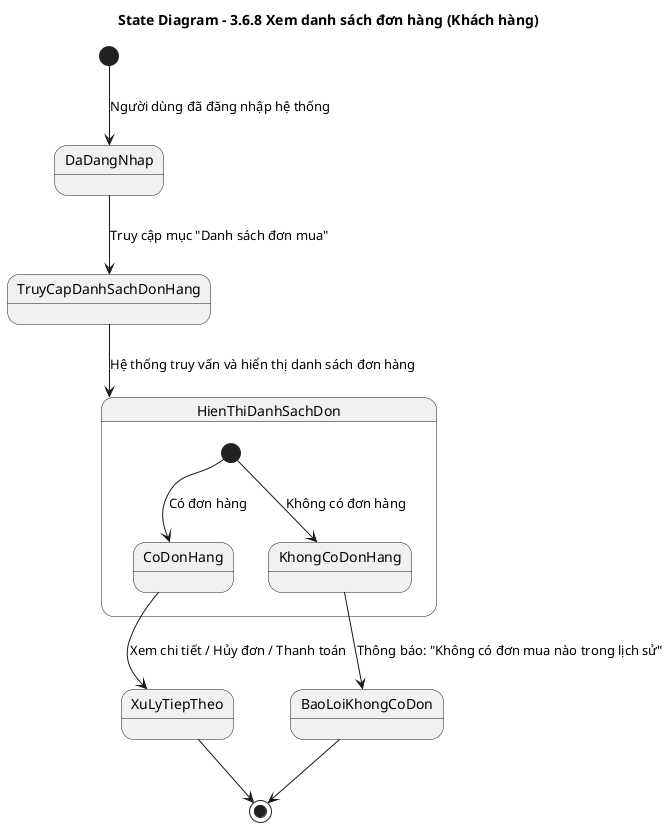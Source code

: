 @startuml
title State Diagram – 3.6.8 Xem danh sách đơn hàng (Khách hàng)

[*] --> DaDangNhap : Người dùng đã đăng nhập hệ thống

DaDangNhap --> TruyCapDanhSachDonHang : Truy cập mục "Danh sách đơn mua"

TruyCapDanhSachDonHang --> HienThiDanhSachDon : Hệ thống truy vấn và hiển thị danh sách đơn hàng

state HienThiDanhSachDon {
  [*] --> CoDonHang : Có đơn hàng
  [*] --> KhongCoDonHang : Không có đơn hàng
}

CoDonHang --> XuLyTiepTheo : Xem chi tiết / Hủy đơn / Thanh toán

XuLyTiepTheo --> [*]

KhongCoDonHang --> BaoLoiKhongCoDon : Thông báo: "Không có đơn mua nào trong lịch sử"
BaoLoiKhongCoDon --> [*]

@enduml
